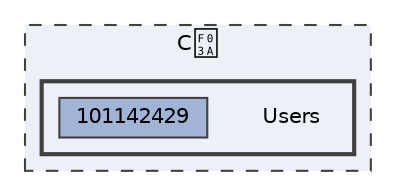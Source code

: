 digraph "C/Users"
{
 // LATEX_PDF_SIZE
  bgcolor="transparent";
  edge [fontname=Helvetica,fontsize=10,labelfontname=Helvetica,labelfontsize=10];
  node [fontname=Helvetica,fontsize=10,shape=box,height=0.2,width=0.4];
  compound=true
  subgraph clusterdir_9cdff04b58adc58fa1edb6824fb77f4d {
    graph [ bgcolor="#edf0f7", pencolor="grey25", label="C", fontname=Helvetica,fontsize=10 style="filled,dashed", URL="dir_9cdff04b58adc58fa1edb6824fb77f4d.html",tooltip=""]
  subgraph clusterdir_dc0d0baa2ad2a2ae37589f61764e7820 {
    graph [ bgcolor="#edf0f7", pencolor="grey25", label="", fontname=Helvetica,fontsize=10 style="filled,bold", URL="dir_dc0d0baa2ad2a2ae37589f61764e7820.html",tooltip=""]
    dir_dc0d0baa2ad2a2ae37589f61764e7820 [shape=plaintext, label="Users"];
  dir_6379e3b9c92249292dcd57d411da108f [label="101142429", fillcolor="#a2b4d6", color="grey25", style="filled", URL="dir_6379e3b9c92249292dcd57d411da108f.html",tooltip=""];
  }
  }
}
